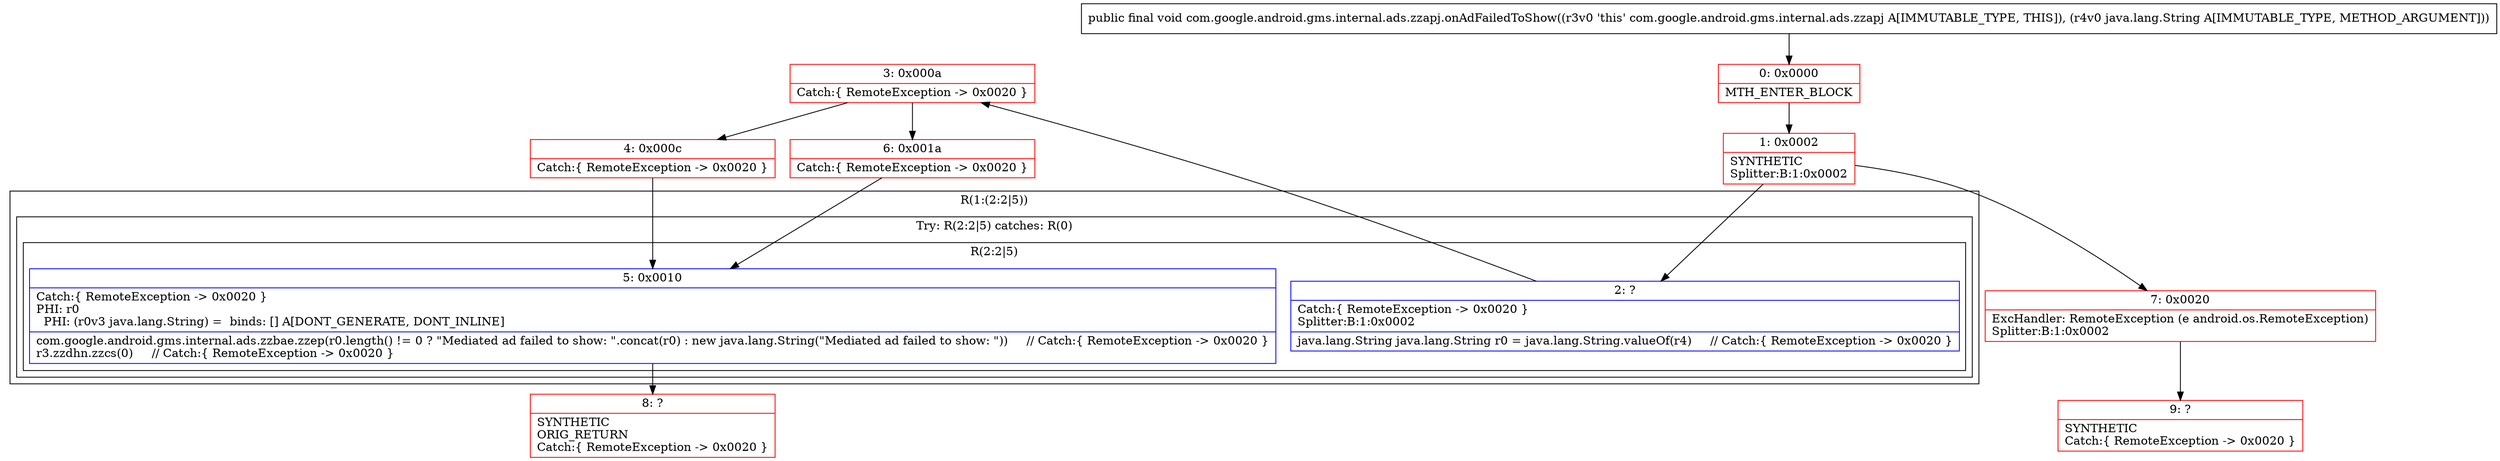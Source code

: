 digraph "CFG forcom.google.android.gms.internal.ads.zzapj.onAdFailedToShow(Ljava\/lang\/String;)V" {
subgraph cluster_Region_292418023 {
label = "R(1:(2:2|5))";
node [shape=record,color=blue];
subgraph cluster_TryCatchRegion_1081488240 {
label = "Try: R(2:2|5) catches: R(0)";
node [shape=record,color=blue];
subgraph cluster_Region_1516055071 {
label = "R(2:2|5)";
node [shape=record,color=blue];
Node_2 [shape=record,label="{2\:\ ?|Catch:\{ RemoteException \-\> 0x0020 \}\lSplitter:B:1:0x0002\l|java.lang.String java.lang.String r0 = java.lang.String.valueOf(r4)     \/\/ Catch:\{ RemoteException \-\> 0x0020 \}\l}"];
Node_5 [shape=record,label="{5\:\ 0x0010|Catch:\{ RemoteException \-\> 0x0020 \}\lPHI: r0 \l  PHI: (r0v3 java.lang.String) =  binds: [] A[DONT_GENERATE, DONT_INLINE]\l|com.google.android.gms.internal.ads.zzbae.zzep(r0.length() != 0 ? \"Mediated ad failed to show: \".concat(r0) : new java.lang.String(\"Mediated ad failed to show: \"))     \/\/ Catch:\{ RemoteException \-\> 0x0020 \}\lr3.zzdhn.zzcs(0)     \/\/ Catch:\{ RemoteException \-\> 0x0020 \}\l}"];
}
subgraph cluster_Region_673809920 {
label = "R(0) | ExcHandler: RemoteException (e android.os.RemoteException)\l";
node [shape=record,color=blue];
}
}
}
subgraph cluster_Region_673809920 {
label = "R(0) | ExcHandler: RemoteException (e android.os.RemoteException)\l";
node [shape=record,color=blue];
}
Node_0 [shape=record,color=red,label="{0\:\ 0x0000|MTH_ENTER_BLOCK\l}"];
Node_1 [shape=record,color=red,label="{1\:\ 0x0002|SYNTHETIC\lSplitter:B:1:0x0002\l}"];
Node_3 [shape=record,color=red,label="{3\:\ 0x000a|Catch:\{ RemoteException \-\> 0x0020 \}\l}"];
Node_4 [shape=record,color=red,label="{4\:\ 0x000c|Catch:\{ RemoteException \-\> 0x0020 \}\l}"];
Node_6 [shape=record,color=red,label="{6\:\ 0x001a|Catch:\{ RemoteException \-\> 0x0020 \}\l}"];
Node_7 [shape=record,color=red,label="{7\:\ 0x0020|ExcHandler: RemoteException (e android.os.RemoteException)\lSplitter:B:1:0x0002\l}"];
Node_8 [shape=record,color=red,label="{8\:\ ?|SYNTHETIC\lORIG_RETURN\lCatch:\{ RemoteException \-\> 0x0020 \}\l}"];
Node_9 [shape=record,color=red,label="{9\:\ ?|SYNTHETIC\lCatch:\{ RemoteException \-\> 0x0020 \}\l}"];
MethodNode[shape=record,label="{public final void com.google.android.gms.internal.ads.zzapj.onAdFailedToShow((r3v0 'this' com.google.android.gms.internal.ads.zzapj A[IMMUTABLE_TYPE, THIS]), (r4v0 java.lang.String A[IMMUTABLE_TYPE, METHOD_ARGUMENT])) }"];
MethodNode -> Node_0;
Node_2 -> Node_3;
Node_5 -> Node_8;
Node_0 -> Node_1;
Node_1 -> Node_2;
Node_1 -> Node_7;
Node_3 -> Node_4;
Node_3 -> Node_6;
Node_4 -> Node_5;
Node_6 -> Node_5;
Node_7 -> Node_9;
}

